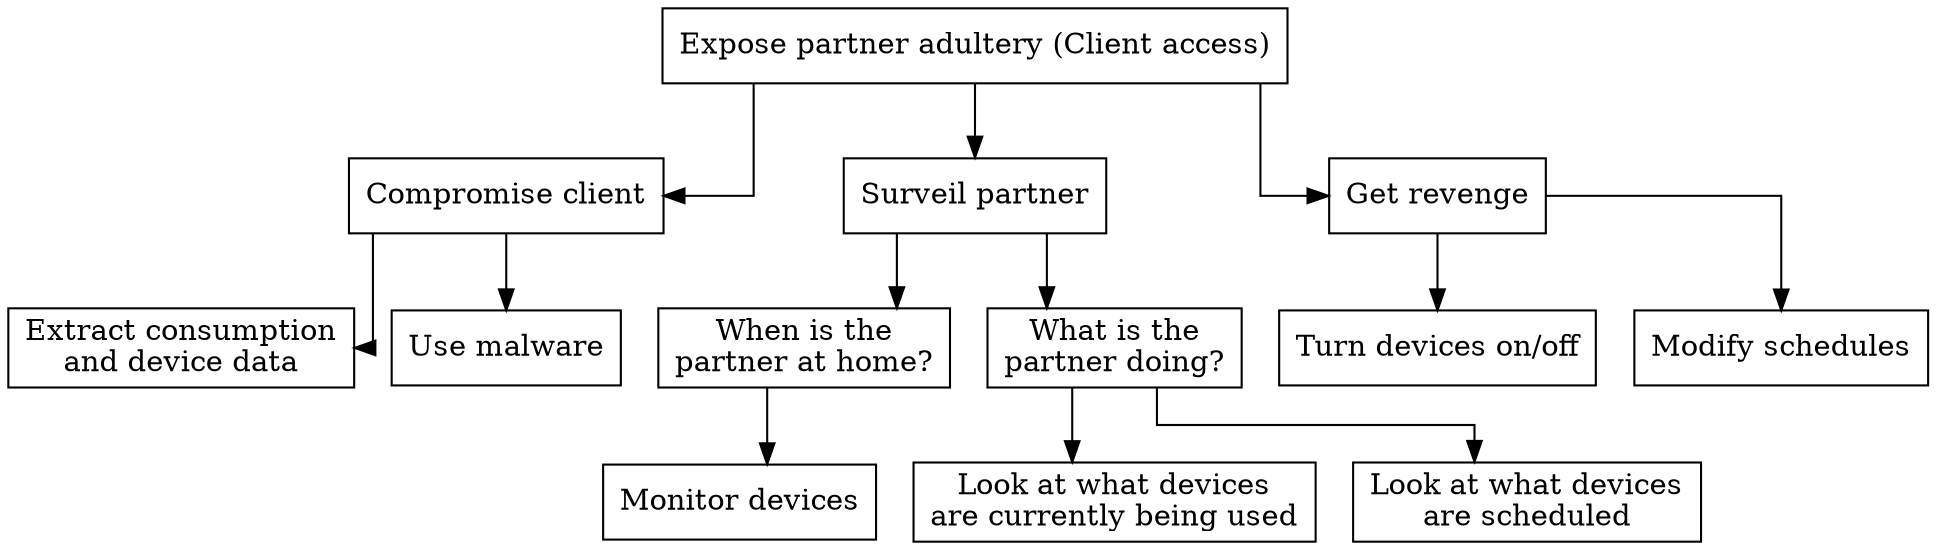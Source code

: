 digraph finite_state_machine {
  node [shape = rectangle];
  graph [splines=ortho];

  root[label = "Expose partner adultery (Client access)",shape=AND];


    compromise_client[label="Compromise client", shape=OR];
    root->compromise_client;
    extractDataFromClient[label="Extract consumption\nand device data"];
    gainRemoteAccessToClient[label="Use malware"]
    compromise_client -> extractDataFromClient, gainRemoteAccessToClient;

  surveil[label="Surveil partner",shape=OR];
  root->surveil;

    at_home[label="When is the\npartner at home?"];
    surveil->at_home

      running_devices[label="Monitor devices"];
      at_home->running_devices;

    doing_what[label="What is the\npartner doing?",shape=OR];
    surveil->doing_what;

      running_devices2[label="Look at what devices\nare currently being used"];
      doing_what->running_devices2;

      scheduled_devices[label="Look at what devices\nare scheduled"];
      doing_what->scheduled_devices;

  revenge[label="Get revenge",shape=OR];
  root->revenge;

    turn_onoff[label="Turn devices on/off"];
    revenge->turn_onoff;

    modify_schedules[label="Modify schedules"];
    revenge->modify_schedules;
}
